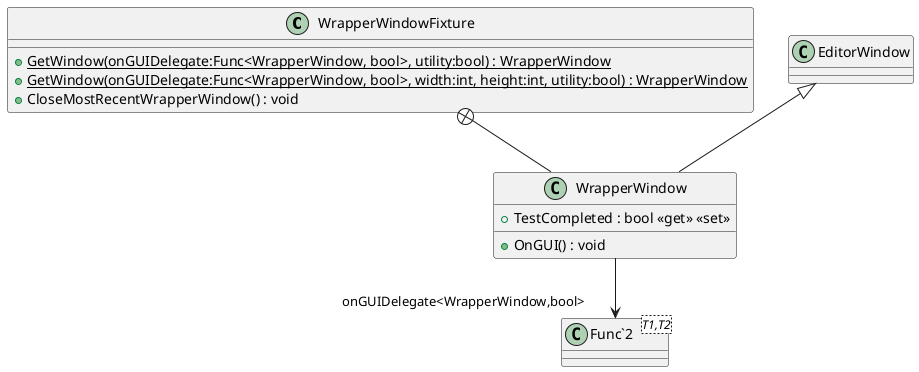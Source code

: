 @startuml
class WrapperWindowFixture {
    + {static} GetWindow(onGUIDelegate:Func<WrapperWindow, bool>, utility:bool) : WrapperWindow
    + {static} GetWindow(onGUIDelegate:Func<WrapperWindow, bool>, width:int, height:int, utility:bool) : WrapperWindow
    + CloseMostRecentWrapperWindow() : void
}
class WrapperWindow {
    + TestCompleted : bool <<get>> <<set>>
    + OnGUI() : void
}
class "Func`2"<T1,T2> {
}
WrapperWindowFixture +-- WrapperWindow
EditorWindow <|-- WrapperWindow
WrapperWindow --> "onGUIDelegate<WrapperWindow,bool>" "Func`2"
@enduml
